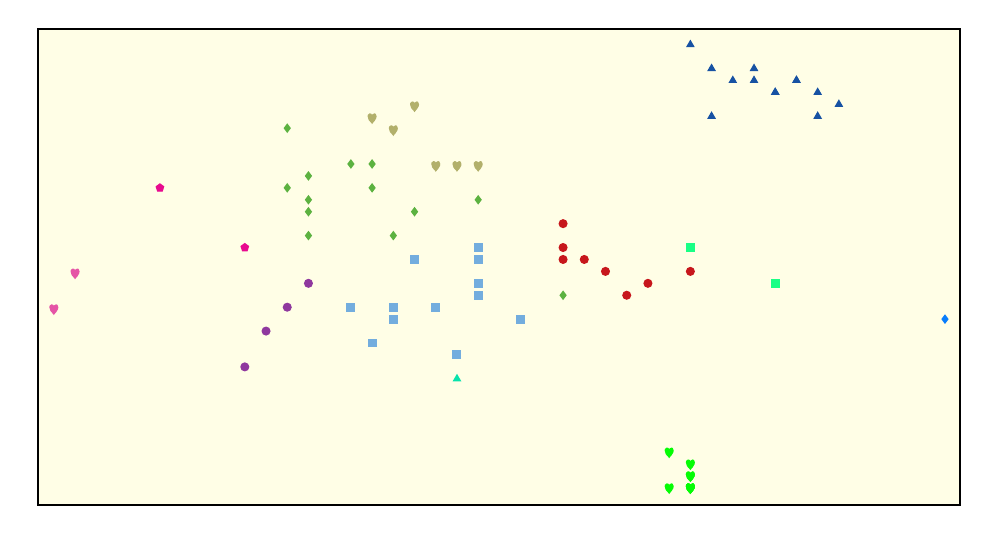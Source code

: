 \def\maxW{0.45}
\begin{tikzpicture}[y=\textwidth/0.8,x=\textwidth/\maxW, background rectangle/.style={draw=black, thick, fill=yellow!10,},show background rectangle]
\def\marRad{0.5mm}
\definecolor{color0}{rgb}{0.78,0.09,0.11}
\definecolor{color1}{rgb}{0.10,1.00,0.52}
\definecolor{color2}{rgb}{0.09,0.32,0.64}
\definecolor{color3}{rgb}{0.70,0.69,0.42}
\definecolor{color4}{rgb}{0.36,0.70,0.25}
\definecolor{color5}{rgb}{0.91,0.04,0.56}
\definecolor{color6}{rgb}{0.9,0.33,0.65}
\definecolor{color7}{rgb}{0.56,0.22,0.62}
\definecolor{color8}{rgb}{0.45,0.68,0.87}
\definecolor{color9}{rgb}{0.03,0.89,0.67}
\definecolor{color10}{rgb}{0.02,0.99,0.02}
\definecolor{color11}{rgb}{0.03,0.49,0.99}
\path[fill=color8,draw=color8,mark size=\marRad, mark=square*] plot coordinates {(-0.02, -0.00)};
\path[fill=color8,draw=color8,mark size=\marRad, mark=square*] plot coordinates {(-0.02, -0.01)};
\path[fill=color8,draw=color8,mark size=\marRad, mark=square*] plot coordinates {(-0.05, -0.01)};
\path[fill=color8,draw=color8,mark size=\marRad, mark=square*] plot coordinates {(-0.04, -0.05)};
\path[fill=color8,draw=color8,mark size=\marRad, mark=square*] plot coordinates {(-0.06, -0.06)};
\path[fill=color8,draw=color8,mark size=\marRad, mark=square*] plot coordinates {(-0.03, -0.09)};
\path[fill=color8,draw=color8,mark size=\marRad, mark=square*] plot coordinates {(-0.02, -0.04)};
\path[fill=color8,draw=color8,mark size=\marRad, mark=square*] plot coordinates {(-0.02, -0.03)};
\path[fill=color8,draw=color8,mark size=\marRad, mark=square*] plot coordinates {(-0.06, -0.05)};
\path[fill=color8,draw=color8,mark size=\marRad, mark=square*] plot coordinates {(-0.08, -0.05)};
\path[fill=color8,draw=color8,mark size=\marRad, mark=square*] plot coordinates {(-0.07, -0.08)};
\path[fill=color8,draw=color8,mark size=\marRad, mark=square*] plot coordinates {(-0.00, -0.06)};
\path[fill=color0,draw=color0,mark size=\marRad, mark=*] plot coordinates {(0.02, 0.02)};
\path[fill=color0,draw=color0,mark size=\marRad, mark=*] plot coordinates {(0.03, -0.01)};
\path[fill=color0,draw=color0,mark size=\marRad, mark=*] plot coordinates {(0.04, -0.02)};
\path[fill=color0,draw=color0,mark size=\marRad, mark=*] plot coordinates {(0.02, 0.00)};
\path[fill=color0,draw=color0,mark size=\marRad, mark=*] plot coordinates {(0.08, -0.02)};
\path[fill=color0,draw=color0,mark size=\marRad, mark=*] plot coordinates {(0.02, -0.01)};
\path[fill=color0,draw=color0,mark size=\marRad, mark=*] plot coordinates {(0.06, -0.03)};
\path[fill=color0,draw=color0,mark size=\marRad, mark=*] plot coordinates {(0.05, -0.04)};
\path[fill=color4,draw=color4,mark size=\marRad, mark=diamond*] plot coordinates {(0.02, -0.04)};
\path[fill=color4,draw=color4,mark size=\marRad, mark=diamond*] plot coordinates {(-0.05, 0.03)};
\path[fill=color4,draw=color4,mark size=\marRad, mark=diamond*] plot coordinates {(-0.02, 0.04)};
\path[fill=color4,draw=color4,mark size=\marRad, mark=diamond*] plot coordinates {(-0.07, 0.07)};
\path[fill=color4,draw=color4,mark size=\marRad, mark=diamond*] plot coordinates {(-0.10, 0.04)};
\path[fill=color4,draw=color4,mark size=\marRad, mark=diamond*] plot coordinates {(-0.10, 0.06)};
\path[fill=color4,draw=color4,mark size=\marRad, mark=diamond*] plot coordinates {(-0.10, 0.03)};
\path[fill=color4,draw=color4,mark size=\marRad, mark=diamond*] plot coordinates {(-0.08, 0.07)};
\path[fill=color4,draw=color4,mark size=\marRad, mark=diamond*] plot coordinates {(-0.11, 0.10)};
\path[fill=color4,draw=color4,mark size=\marRad, mark=diamond*] plot coordinates {(-0.10, 0.01)};
\path[fill=color4,draw=color4,mark size=\marRad, mark=diamond*] plot coordinates {(-0.07, 0.05)};
\path[fill=color4,draw=color4,mark size=\marRad, mark=diamond*] plot coordinates {(-0.06, 0.01)};
\path[fill=color4,draw=color4,mark size=\marRad, mark=diamond*] plot coordinates {(-0.11, 0.05)};
\path[fill=color1,draw=color1,mark size=\marRad, mark=square*] plot coordinates {(0.08, -0.00)};
\path[fill=color1,draw=color1,mark size=\marRad, mark=square*] plot coordinates {(0.12, -0.03)};
\path[fill=color2,draw=color2,mark size=\marRad, mark=triangle*] plot coordinates {(0.14, 0.11)};
\path[fill=color2,draw=color2,mark size=\marRad, mark=triangle*] plot coordinates {(0.12, 0.13)};
\path[fill=color2,draw=color2,mark size=\marRad, mark=triangle*] plot coordinates {(0.12, 0.13)};
\path[fill=color2,draw=color2,mark size=\marRad, mark=triangle*] plot coordinates {(0.10, 0.14)};
\path[fill=color2,draw=color2,mark size=\marRad, mark=triangle*] plot coordinates {(0.11, 0.14)};
\path[fill=color2,draw=color2,mark size=\marRad, mark=triangle*] plot coordinates {(0.09, 0.11)};
\path[fill=color2,draw=color2,mark size=\marRad, mark=triangle*] plot coordinates {(0.09, 0.15)};
\path[fill=color2,draw=color2,mark size=\marRad, mark=triangle*] plot coordinates {(0.14, 0.13)};
\path[fill=color2,draw=color2,mark size=\marRad, mark=triangle*] plot coordinates {(0.11, 0.15)};
\path[fill=color2,draw=color2,mark size=\marRad, mark=triangle*] plot coordinates {(0.15, 0.12)};
\path[fill=color2,draw=color2,mark size=\marRad, mark=triangle*] plot coordinates {(0.13, 0.14)};
\path[fill=color2,draw=color2,mark size=\marRad, mark=triangle*] plot coordinates {(0.08, 0.17)};
\path[fill=color2,draw=color2,mark size=\marRad, mark=triangle*] plot coordinates {(0.13, 0.14)};
\path[fill=color3,draw=color3,mark size=\marRad, mark=heart] plot coordinates {(-0.05, 0.12)};
\path[fill=color3,draw=color3,mark size=\marRad, mark=heart] plot coordinates {(-0.02, 0.07)};
\path[fill=color3,draw=color3,mark size=\marRad, mark=heart] plot coordinates {(-0.03, 0.07)};
\path[fill=color3,draw=color3,mark size=\marRad, mark=heart] plot coordinates {(-0.06, 0.10)};
\path[fill=color3,draw=color3,mark size=\marRad, mark=heart] plot coordinates {(-0.04, 0.07)};
\path[fill=color3,draw=color3,mark size=\marRad, mark=heart] plot coordinates {(-0.07, 0.11)};
\path[fill=color5,draw=color5,mark size=\marRad, mark=pentagon*] plot coordinates {(-0.13, -0.00)};
\path[fill=color5,draw=color5,mark size=\marRad, mark=pentagon*] plot coordinates {(-0.17, 0.05)};
\path[fill=color6,draw=color6,mark size=\marRad, mark=heart] plot coordinates {(-0.22, -0.05)};
\path[fill=color6,draw=color6,mark size=\marRad, mark=heart] plot coordinates {(-0.21, -0.02)};
\path[fill=color7,draw=color7,mark size=\marRad, mark=*] plot coordinates {(-0.11, -0.05)};
\path[fill=color7,draw=color7,mark size=\marRad, mark=*] plot coordinates {(-0.10, -0.03)};
\path[fill=color7,draw=color7,mark size=\marRad, mark=*] plot coordinates {(-0.13, -0.10)};
\path[fill=color7,draw=color7,mark size=\marRad, mark=*] plot coordinates {(-0.12, -0.07)};
\path[fill=color9,draw=color9,mark size=\marRad, mark=triangle*] plot coordinates {(-0.03, -0.11)};
\path[fill=color10,draw=color10,mark size=\marRad, mark=heart] plot coordinates {(0.08, -0.19)};
\path[fill=color10,draw=color10,mark size=\marRad, mark=heart] plot coordinates {(0.08, -0.20)};
\path[fill=color10,draw=color10,mark size=\marRad, mark=heart] plot coordinates {(0.07, -0.17)};
\path[fill=color10,draw=color10,mark size=\marRad, mark=heart] plot coordinates {(0.08, -0.18)};
\path[fill=color10,draw=color10,mark size=\marRad, mark=heart] plot coordinates {(0.08, -0.19)};
\path[fill=color10,draw=color10,mark size=\marRad, mark=heart] plot coordinates {(0.08, -0.20)};
\path[fill=color10,draw=color10,mark size=\marRad, mark=heart] plot coordinates {(0.07, -0.20)};
\path[fill=color10,draw=color10,mark size=\marRad, mark=heart] plot coordinates {(0.08, -0.20)};
\path[fill=color10,draw=color10,mark size=\marRad, mark=heart] plot coordinates {(0.08, -0.20)};
\path[fill=color11,draw=color11,mark size=\marRad, mark=diamond*] plot coordinates {(0.20, -0.06)};
\end{tikzpicture}

